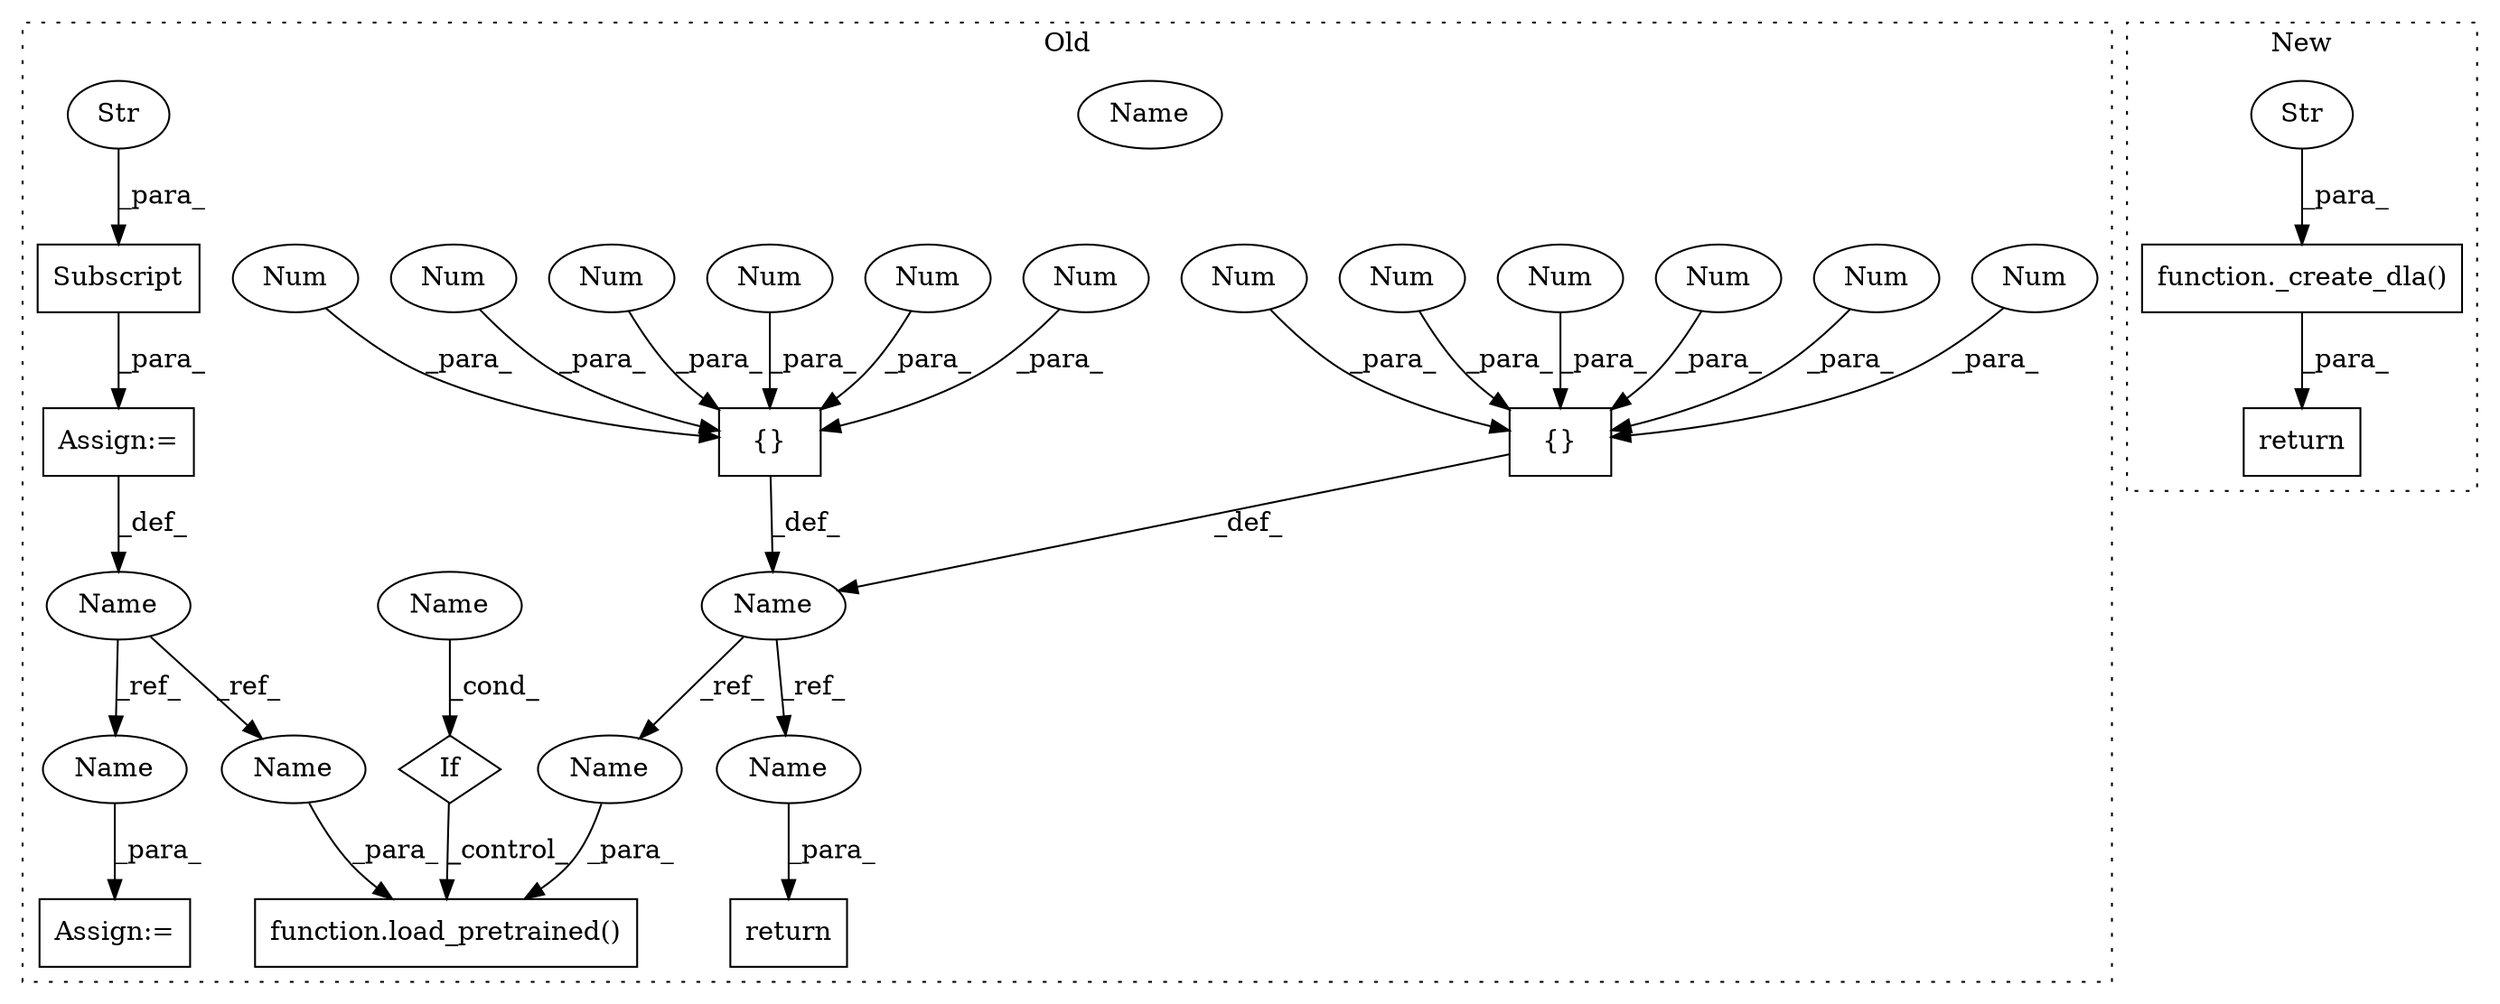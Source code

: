 digraph G {
subgraph cluster0 {
1 [label="function.load_pretrained()" a="75" s="18630,18687" l="16,1" shape="box"];
3 [label="If" a="96" s="18607" l="3" shape="diamond"];
5 [label="Name" a="87" s="18336" l="11" shape="ellipse"];
6 [label="Assign:=" a="68" s="18588" l="3" shape="box"];
7 [label="Name" a="87" s="18610" l="10" shape="ellipse"];
8 [label="Name" a="87" s="18377" l="5" shape="ellipse"];
9 [label="return" a="93" s="18693" l="7" shape="box"];
10 [label="Assign:=" a="68" s="18347" l="3" shape="box"];
11 [label="Subscript" a="63" s="18350,0" l="22,0" shape="box"];
12 [label="Str" a="66" s="18363" l="8" shape="ellipse"];
14 [label="{}" a="59" s="18389,18406" l="1,0" shape="box"];
15 [label="Num" a="76" s="18390" l="1" shape="ellipse"];
16 [label="{}" a="59" s="18409,18437" l="1,0" shape="box"];
17 [label="Num" a="76" s="18410" l="2" shape="ellipse"];
18 [label="Num" a="76" s="18418" l="3" shape="ellipse"];
19 [label="Num" a="76" s="18405" l="1" shape="ellipse"];
20 [label="Num" a="76" s="18433" l="4" shape="ellipse"];
21 [label="Num" a="76" s="18423" l="3" shape="ellipse"];
22 [label="Num" a="76" s="18396" l="1" shape="ellipse"];
23 [label="Num" a="76" s="18414" l="2" shape="ellipse"];
24 [label="Num" a="76" s="18428" l="3" shape="ellipse"];
25 [label="Num" a="76" s="18399" l="1" shape="ellipse"];
26 [label="Num" a="76" s="18402" l="1" shape="ellipse"];
27 [label="Num" a="76" s="18393" l="1" shape="ellipse"];
28 [label="Name" a="87" s="18700" l="5" shape="ellipse"];
29 [label="Name" a="87" s="18646" l="5" shape="ellipse"];
30 [label="Name" a="87" s="18591" l="11" shape="ellipse"];
31 [label="Name" a="87" s="18653" l="11" shape="ellipse"];
32 [label="Name" a="87" s="18610" l="10" shape="ellipse"];
label = "Old";
style="dotted";
}
subgraph cluster1 {
2 [label="function._create_dla()" a="75" s="17173,17205" l="12,17" shape="box"];
4 [label="Str" a="66" s="17185" l="8" shape="ellipse"];
13 [label="return" a="93" s="17166" l="7" shape="box"];
label = "New";
style="dotted";
}
2 -> 13 [label="_para_"];
3 -> 1 [label="_control_"];
4 -> 2 [label="_para_"];
5 -> 31 [label="_ref_"];
5 -> 30 [label="_ref_"];
8 -> 29 [label="_ref_"];
8 -> 28 [label="_ref_"];
10 -> 5 [label="_def_"];
11 -> 10 [label="_para_"];
12 -> 11 [label="_para_"];
14 -> 8 [label="_def_"];
15 -> 14 [label="_para_"];
16 -> 8 [label="_def_"];
17 -> 16 [label="_para_"];
18 -> 16 [label="_para_"];
19 -> 14 [label="_para_"];
20 -> 16 [label="_para_"];
21 -> 16 [label="_para_"];
22 -> 14 [label="_para_"];
23 -> 16 [label="_para_"];
24 -> 16 [label="_para_"];
25 -> 14 [label="_para_"];
26 -> 14 [label="_para_"];
27 -> 14 [label="_para_"];
28 -> 9 [label="_para_"];
29 -> 1 [label="_para_"];
30 -> 6 [label="_para_"];
31 -> 1 [label="_para_"];
32 -> 3 [label="_cond_"];
}